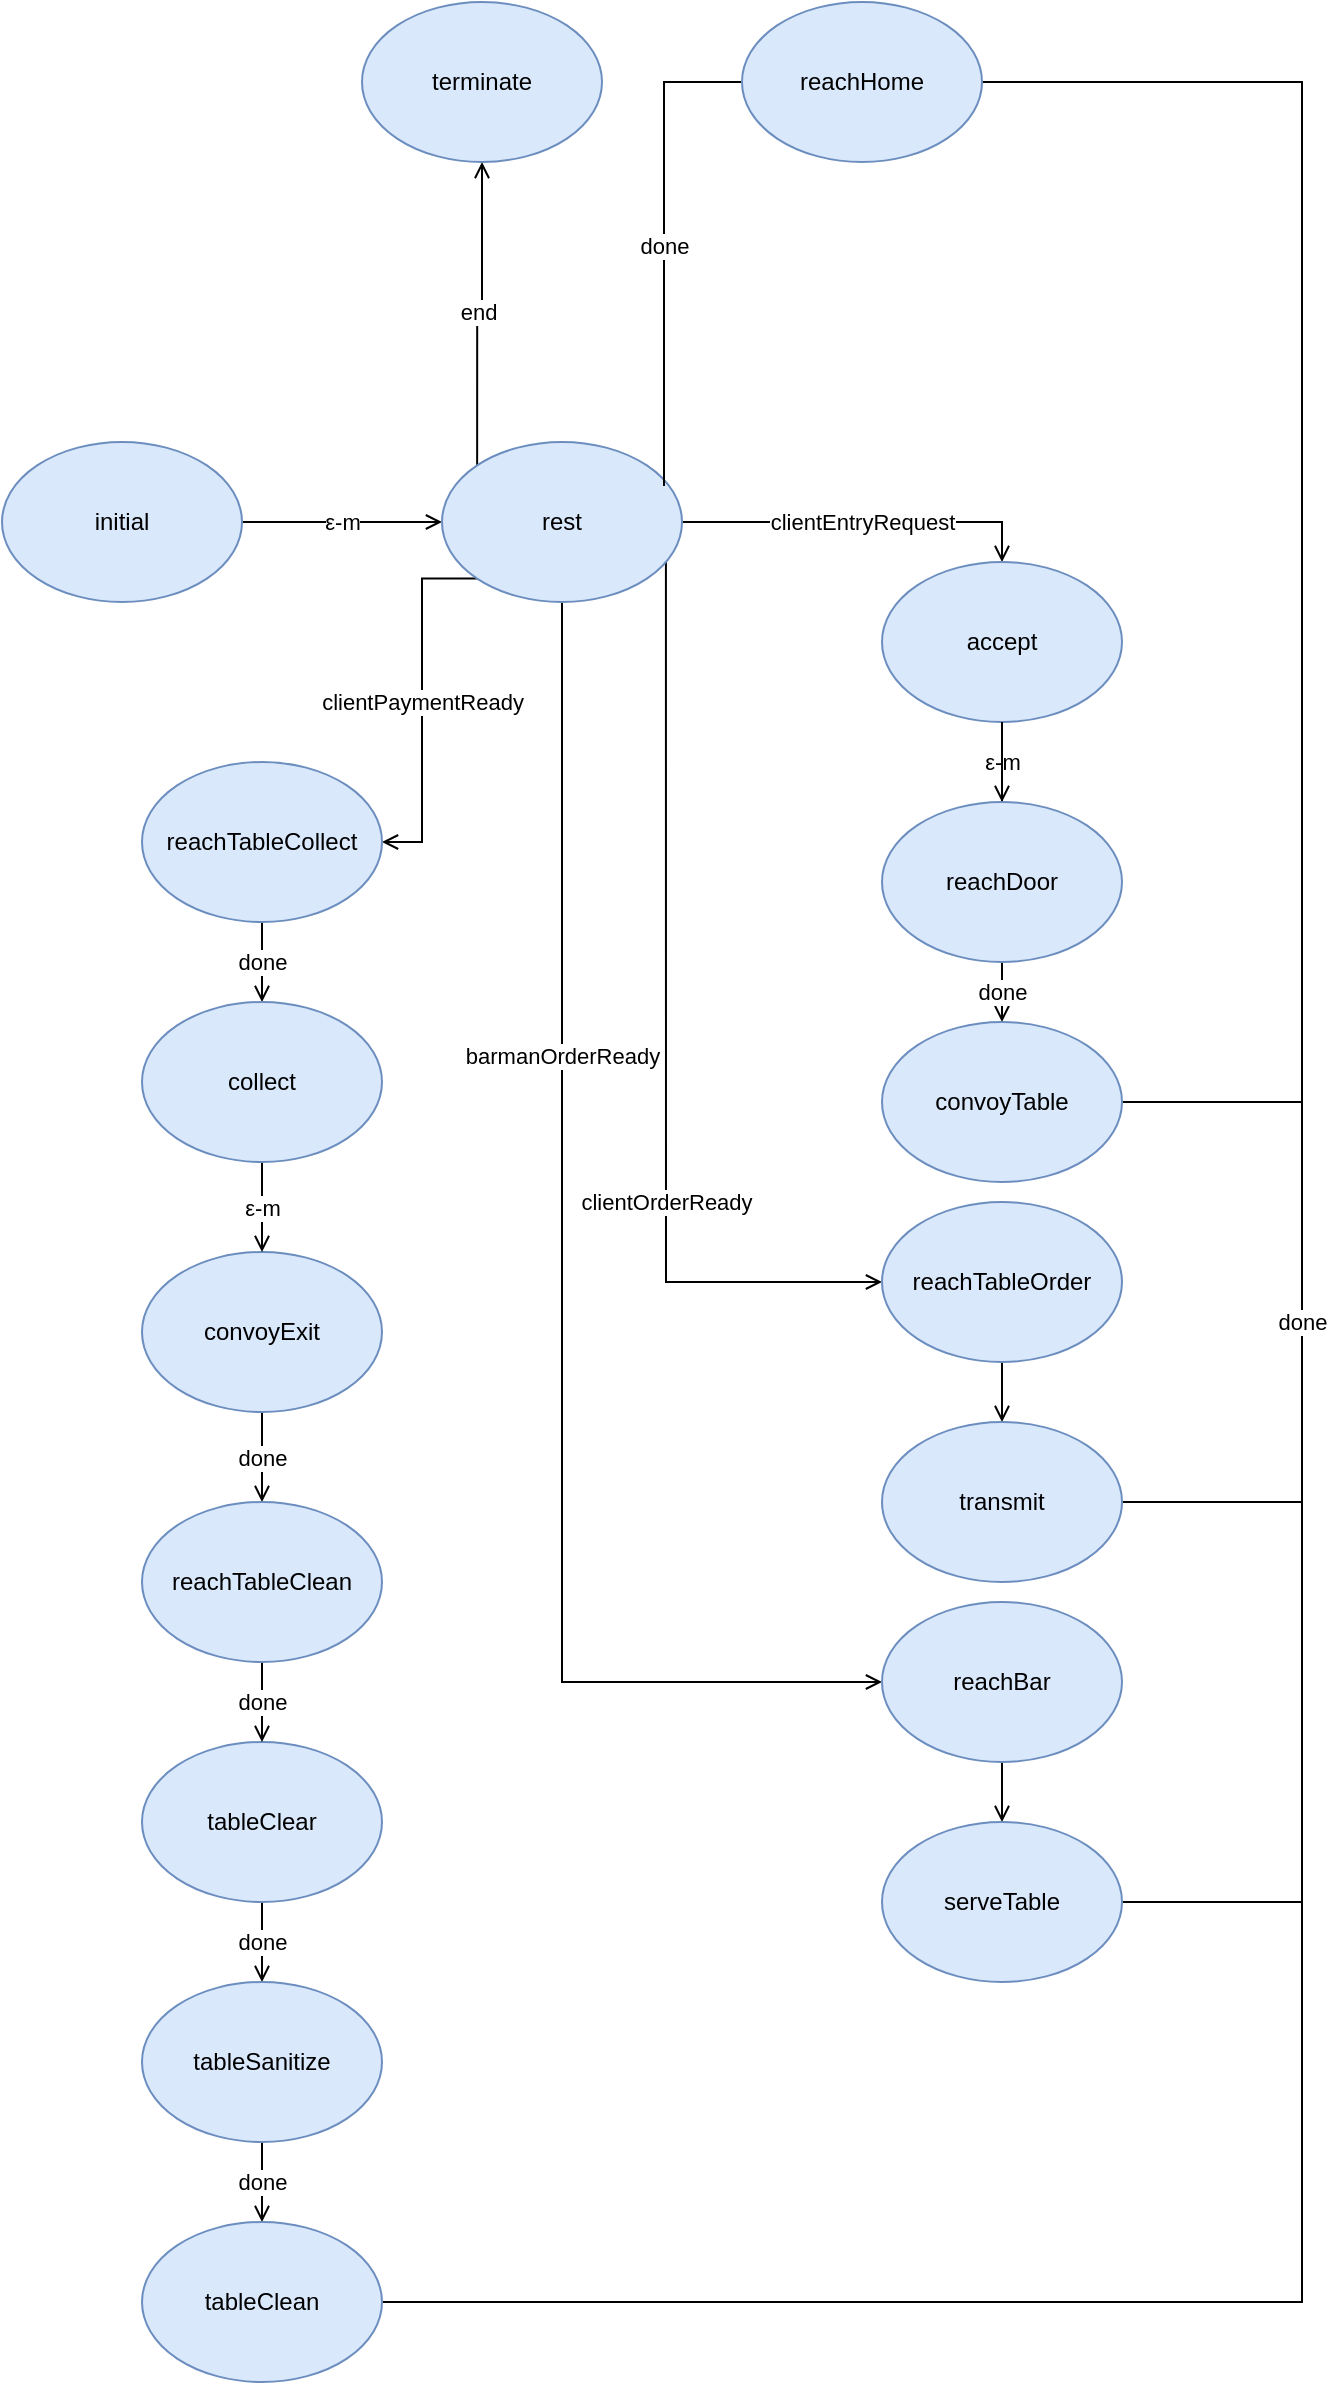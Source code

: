 <mxfile version="13.3.5" type="device"><diagram id="gM-VlKFfFZ7ZVPhQPS_i" name="Page-1"><mxGraphModel dx="1102" dy="1780" grid="1" gridSize="10" guides="1" tooltips="1" connect="1" arrows="1" fold="1" page="1" pageScale="1" pageWidth="827" pageHeight="1169" math="0" shadow="0"><root><mxCell id="0"/><mxCell id="1" parent="0"/><mxCell id="-UoKrsIYmlV1KCyuEjU6-5" value="&lt;span class=&quot;st&quot;&gt;ε-m&lt;/span&gt;" style="edgeStyle=orthogonalEdgeStyle;rounded=0;orthogonalLoop=1;jettySize=auto;html=1;entryX=0;entryY=0.5;entryDx=0;entryDy=0;endArrow=open;endFill=0;" parent="1" source="-UoKrsIYmlV1KCyuEjU6-1" target="-UoKrsIYmlV1KCyuEjU6-2" edge="1"><mxGeometry relative="1" as="geometry"/></mxCell><mxCell id="-UoKrsIYmlV1KCyuEjU6-1" value="initial" style="ellipse;whiteSpace=wrap;html=1;fillColor=#dae8fc;strokeColor=#6c8ebf;" parent="1" vertex="1"><mxGeometry x="100" y="140" width="120" height="80" as="geometry"/></mxCell><mxCell id="-UoKrsIYmlV1KCyuEjU6-6" value="clientEntryRequest" style="edgeStyle=orthogonalEdgeStyle;rounded=0;orthogonalLoop=1;jettySize=auto;html=1;entryX=0.5;entryY=0;entryDx=0;entryDy=0;endArrow=open;endFill=0;" parent="1" source="-UoKrsIYmlV1KCyuEjU6-2" target="-UoKrsIYmlV1KCyuEjU6-3" edge="1"><mxGeometry relative="1" as="geometry"/></mxCell><mxCell id="-UoKrsIYmlV1KCyuEjU6-16" value="clientOrderReady" style="edgeStyle=orthogonalEdgeStyle;rounded=0;orthogonalLoop=1;jettySize=auto;html=1;entryX=0;entryY=0.5;entryDx=0;entryDy=0;endArrow=open;endFill=0;exitX=0.933;exitY=0.738;exitDx=0;exitDy=0;exitPerimeter=0;" parent="1" source="-UoKrsIYmlV1KCyuEjU6-2" target="-UoKrsIYmlV1KCyuEjU6-9" edge="1"><mxGeometry x="0.369" relative="1" as="geometry"><mxPoint x="380" y="280" as="sourcePoint"/><Array as="points"><mxPoint x="432" y="560"/></Array><mxPoint as="offset"/></mxGeometry></mxCell><mxCell id="-UoKrsIYmlV1KCyuEjU6-20" value="barmanOrderReady" style="edgeStyle=orthogonalEdgeStyle;rounded=0;orthogonalLoop=1;jettySize=auto;html=1;exitX=0.5;exitY=1;exitDx=0;exitDy=0;entryX=0;entryY=0.5;entryDx=0;entryDy=0;endArrow=open;endFill=0;" parent="1" source="-UoKrsIYmlV1KCyuEjU6-2" target="-UoKrsIYmlV1KCyuEjU6-10" edge="1"><mxGeometry x="-0.352" relative="1" as="geometry"><Array as="points"><mxPoint x="380" y="760"/></Array><mxPoint as="offset"/></mxGeometry></mxCell><mxCell id="-UoKrsIYmlV1KCyuEjU6-31" value="clientPaymentReady" style="edgeStyle=orthogonalEdgeStyle;rounded=0;orthogonalLoop=1;jettySize=auto;html=1;exitX=0;exitY=1;exitDx=0;exitDy=0;entryX=1;entryY=0.5;entryDx=0;entryDy=0;endArrow=open;endFill=0;" parent="1" source="-UoKrsIYmlV1KCyuEjU6-2" target="-UoKrsIYmlV1KCyuEjU6-24" edge="1"><mxGeometry relative="1" as="geometry"><Array as="points"><mxPoint x="310" y="208"/><mxPoint x="310" y="340"/></Array></mxGeometry></mxCell><mxCell id="-UoKrsIYmlV1KCyuEjU6-42" value="end" style="edgeStyle=orthogonalEdgeStyle;rounded=0;orthogonalLoop=1;jettySize=auto;html=1;exitX=0;exitY=0;exitDx=0;exitDy=0;endArrow=open;endFill=0;" parent="1" source="-UoKrsIYmlV1KCyuEjU6-2" target="-UoKrsIYmlV1KCyuEjU6-41" edge="1"><mxGeometry relative="1" as="geometry"><mxPoint x="338" y="70" as="targetPoint"/></mxGeometry></mxCell><mxCell id="-UoKrsIYmlV1KCyuEjU6-2" value="rest" style="ellipse;whiteSpace=wrap;html=1;fillColor=#dae8fc;strokeColor=#6c8ebf;" parent="1" vertex="1"><mxGeometry x="320" y="140" width="120" height="80" as="geometry"/></mxCell><mxCell id="-UoKrsIYmlV1KCyuEjU6-11" value="&lt;span class=&quot;st&quot;&gt;ε&lt;/span&gt;-m" style="edgeStyle=orthogonalEdgeStyle;rounded=0;orthogonalLoop=1;jettySize=auto;html=1;entryX=0.5;entryY=0;entryDx=0;entryDy=0;endArrow=open;endFill=0;" parent="1" source="-UoKrsIYmlV1KCyuEjU6-3" target="-UoKrsIYmlV1KCyuEjU6-8" edge="1"><mxGeometry relative="1" as="geometry"/></mxCell><mxCell id="-UoKrsIYmlV1KCyuEjU6-3" value="accept" style="ellipse;whiteSpace=wrap;html=1;fillColor=#dae8fc;strokeColor=#6c8ebf;" parent="1" vertex="1"><mxGeometry x="540" y="200" width="120" height="80" as="geometry"/></mxCell><mxCell id="-UoKrsIYmlV1KCyuEjU6-35" value="" style="edgeStyle=orthogonalEdgeStyle;rounded=0;orthogonalLoop=1;jettySize=auto;html=1;endArrow=none;endFill=0;" parent="1" source="-UoKrsIYmlV1KCyuEjU6-8" target="-UoKrsIYmlV1KCyuEjU6-3" edge="1"><mxGeometry relative="1" as="geometry"/></mxCell><mxCell id="T_O_YESrcWXC8e9zqJLe-2" value="done" style="edgeStyle=orthogonalEdgeStyle;rounded=0;orthogonalLoop=1;jettySize=auto;html=1;entryX=0.5;entryY=0;entryDx=0;entryDy=0;endArrow=open;endFill=0;" parent="1" source="-UoKrsIYmlV1KCyuEjU6-8" target="T_O_YESrcWXC8e9zqJLe-1" edge="1"><mxGeometry relative="1" as="geometry"/></mxCell><mxCell id="-UoKrsIYmlV1KCyuEjU6-8" value="reachDoor" style="ellipse;whiteSpace=wrap;html=1;fillColor=#dae8fc;strokeColor=#6c8ebf;" parent="1" vertex="1"><mxGeometry x="540" y="320" width="120" height="80" as="geometry"/></mxCell><mxCell id="T_O_YESrcWXC8e9zqJLe-9" style="edgeStyle=orthogonalEdgeStyle;rounded=0;orthogonalLoop=1;jettySize=auto;html=1;entryX=0.5;entryY=0;entryDx=0;entryDy=0;endArrow=open;endFill=0;" parent="1" source="-UoKrsIYmlV1KCyuEjU6-9" target="T_O_YESrcWXC8e9zqJLe-8" edge="1"><mxGeometry relative="1" as="geometry"/></mxCell><mxCell id="-UoKrsIYmlV1KCyuEjU6-9" value="reachTableOrder" style="ellipse;whiteSpace=wrap;html=1;fillColor=#dae8fc;strokeColor=#6c8ebf;" parent="1" vertex="1"><mxGeometry x="540" y="520" width="120" height="80" as="geometry"/></mxCell><mxCell id="T_O_YESrcWXC8e9zqJLe-12" style="edgeStyle=orthogonalEdgeStyle;rounded=0;orthogonalLoop=1;jettySize=auto;html=1;entryX=0.5;entryY=0;entryDx=0;entryDy=0;endArrow=open;endFill=0;" parent="1" source="-UoKrsIYmlV1KCyuEjU6-10" target="T_O_YESrcWXC8e9zqJLe-11" edge="1"><mxGeometry relative="1" as="geometry"/></mxCell><mxCell id="-UoKrsIYmlV1KCyuEjU6-10" value="reachBar" style="ellipse;whiteSpace=wrap;html=1;fillColor=#dae8fc;strokeColor=#6c8ebf;" parent="1" vertex="1"><mxGeometry x="540" y="720" width="120" height="80" as="geometry"/></mxCell><mxCell id="T_O_YESrcWXC8e9zqJLe-16" value="done" style="edgeStyle=orthogonalEdgeStyle;rounded=0;orthogonalLoop=1;jettySize=auto;html=1;entryX=0.5;entryY=0;entryDx=0;entryDy=0;endArrow=open;endFill=0;" parent="1" source="-UoKrsIYmlV1KCyuEjU6-24" target="T_O_YESrcWXC8e9zqJLe-14" edge="1"><mxGeometry relative="1" as="geometry"/></mxCell><mxCell id="-UoKrsIYmlV1KCyuEjU6-24" value="reachTableCollect" style="ellipse;whiteSpace=wrap;html=1;fillColor=#dae8fc;strokeColor=#6c8ebf;" parent="1" vertex="1"><mxGeometry x="170" y="300" width="120" height="80" as="geometry"/></mxCell><mxCell id="T_O_YESrcWXC8e9zqJLe-20" value="done" style="edgeStyle=orthogonalEdgeStyle;rounded=0;orthogonalLoop=1;jettySize=auto;html=1;entryX=0.5;entryY=0;entryDx=0;entryDy=0;endArrow=open;endFill=0;" parent="1" source="-UoKrsIYmlV1KCyuEjU6-27" target="T_O_YESrcWXC8e9zqJLe-19" edge="1"><mxGeometry relative="1" as="geometry"/></mxCell><mxCell id="-UoKrsIYmlV1KCyuEjU6-27" value="convoyExit" style="ellipse;whiteSpace=wrap;html=1;fillColor=#dae8fc;strokeColor=#6c8ebf;" parent="1" vertex="1"><mxGeometry x="170" y="545" width="120" height="80" as="geometry"/></mxCell><mxCell id="-UoKrsIYmlV1KCyuEjU6-38" value="done" style="edgeStyle=orthogonalEdgeStyle;rounded=0;orthogonalLoop=1;jettySize=auto;html=1;entryX=0.5;entryY=0;entryDx=0;entryDy=0;endArrow=open;endFill=0;" parent="1" source="-UoKrsIYmlV1KCyuEjU6-28" target="-UoKrsIYmlV1KCyuEjU6-36" edge="1"><mxGeometry relative="1" as="geometry"/></mxCell><mxCell id="-UoKrsIYmlV1KCyuEjU6-28" value="&lt;div&gt;tableClear&lt;/div&gt;" style="ellipse;whiteSpace=wrap;html=1;fillColor=#dae8fc;strokeColor=#6c8ebf;" parent="1" vertex="1"><mxGeometry x="170" y="790" width="120" height="80" as="geometry"/></mxCell><mxCell id="-UoKrsIYmlV1KCyuEjU6-39" value="done" style="edgeStyle=orthogonalEdgeStyle;rounded=0;orthogonalLoop=1;jettySize=auto;html=1;entryX=0.5;entryY=0;entryDx=0;entryDy=0;endArrow=open;endFill=0;" parent="1" source="-UoKrsIYmlV1KCyuEjU6-36" target="-UoKrsIYmlV1KCyuEjU6-37" edge="1"><mxGeometry relative="1" as="geometry"/></mxCell><mxCell id="-UoKrsIYmlV1KCyuEjU6-36" value="tableSanitize" style="ellipse;whiteSpace=wrap;html=1;fillColor=#dae8fc;strokeColor=#6c8ebf;" parent="1" vertex="1"><mxGeometry x="170" y="910" width="120" height="80" as="geometry"/></mxCell><mxCell id="-UoKrsIYmlV1KCyuEjU6-40" value="done" style="edgeStyle=orthogonalEdgeStyle;rounded=0;orthogonalLoop=1;jettySize=auto;html=1;exitX=1;exitY=0.5;exitDx=0;exitDy=0;endArrow=none;endFill=0;entryX=1;entryY=0.5;entryDx=0;entryDy=0;" parent="1" source="-UoKrsIYmlV1KCyuEjU6-37" target="T_O_YESrcWXC8e9zqJLe-23" edge="1"><mxGeometry x="0.098" relative="1" as="geometry"><mxPoint x="380" y="130" as="targetPoint"/><Array as="points"><mxPoint x="750" y="1070"/><mxPoint x="750" y="-40"/></Array><mxPoint as="offset"/></mxGeometry></mxCell><mxCell id="-UoKrsIYmlV1KCyuEjU6-37" value="tableClean" style="ellipse;whiteSpace=wrap;html=1;fillColor=#dae8fc;strokeColor=#6c8ebf;" parent="1" vertex="1"><mxGeometry x="170" y="1030" width="120" height="80" as="geometry"/></mxCell><mxCell id="-UoKrsIYmlV1KCyuEjU6-41" value="terminate" style="ellipse;whiteSpace=wrap;html=1;fillColor=#dae8fc;strokeColor=#6c8ebf;" parent="1" vertex="1"><mxGeometry x="280" y="-80" width="120" height="80" as="geometry"/></mxCell><mxCell id="T_O_YESrcWXC8e9zqJLe-7" style="edgeStyle=orthogonalEdgeStyle;rounded=0;orthogonalLoop=1;jettySize=auto;html=1;endArrow=none;endFill=0;" parent="1" source="T_O_YESrcWXC8e9zqJLe-1" edge="1"><mxGeometry relative="1" as="geometry"><mxPoint x="750" y="470" as="targetPoint"/></mxGeometry></mxCell><mxCell id="T_O_YESrcWXC8e9zqJLe-1" value="convoyTable" style="ellipse;whiteSpace=wrap;html=1;fillColor=#dae8fc;strokeColor=#6c8ebf;" parent="1" vertex="1"><mxGeometry x="540" y="430" width="120" height="80" as="geometry"/></mxCell><mxCell id="T_O_YESrcWXC8e9zqJLe-10" style="edgeStyle=orthogonalEdgeStyle;rounded=0;orthogonalLoop=1;jettySize=auto;html=1;exitX=1;exitY=0.5;exitDx=0;exitDy=0;endArrow=none;endFill=0;" parent="1" source="T_O_YESrcWXC8e9zqJLe-8" edge="1"><mxGeometry relative="1" as="geometry"><mxPoint x="750" y="670" as="targetPoint"/></mxGeometry></mxCell><mxCell id="T_O_YESrcWXC8e9zqJLe-8" value="transmit" style="ellipse;whiteSpace=wrap;html=1;fillColor=#dae8fc;strokeColor=#6c8ebf;" parent="1" vertex="1"><mxGeometry x="540" y="630" width="120" height="80" as="geometry"/></mxCell><mxCell id="T_O_YESrcWXC8e9zqJLe-13" style="edgeStyle=orthogonalEdgeStyle;rounded=0;orthogonalLoop=1;jettySize=auto;html=1;endArrow=none;endFill=0;" parent="1" source="T_O_YESrcWXC8e9zqJLe-11" edge="1"><mxGeometry relative="1" as="geometry"><mxPoint x="750" y="870" as="targetPoint"/></mxGeometry></mxCell><mxCell id="T_O_YESrcWXC8e9zqJLe-11" value="serveTable" style="ellipse;whiteSpace=wrap;html=1;fillColor=#dae8fc;strokeColor=#6c8ebf;" parent="1" vertex="1"><mxGeometry x="540" y="830" width="120" height="80" as="geometry"/></mxCell><mxCell id="T_O_YESrcWXC8e9zqJLe-17" value="&lt;span class=&quot;st&quot;&gt;ε-m&lt;/span&gt;" style="edgeStyle=orthogonalEdgeStyle;rounded=0;orthogonalLoop=1;jettySize=auto;html=1;entryX=0.5;entryY=0;entryDx=0;entryDy=0;endArrow=open;endFill=0;" parent="1" source="T_O_YESrcWXC8e9zqJLe-14" target="-UoKrsIYmlV1KCyuEjU6-27" edge="1"><mxGeometry relative="1" as="geometry"/></mxCell><mxCell id="T_O_YESrcWXC8e9zqJLe-14" value="collect" style="ellipse;whiteSpace=wrap;html=1;fillColor=#dae8fc;strokeColor=#6c8ebf;" parent="1" vertex="1"><mxGeometry x="170" y="420" width="120" height="80" as="geometry"/></mxCell><mxCell id="T_O_YESrcWXC8e9zqJLe-21" value="done" style="edgeStyle=orthogonalEdgeStyle;rounded=0;orthogonalLoop=1;jettySize=auto;html=1;entryX=0.5;entryY=0;entryDx=0;entryDy=0;endArrow=open;endFill=0;" parent="1" source="T_O_YESrcWXC8e9zqJLe-19" target="-UoKrsIYmlV1KCyuEjU6-28" edge="1"><mxGeometry relative="1" as="geometry"/></mxCell><mxCell id="T_O_YESrcWXC8e9zqJLe-19" value="reachTableClean" style="ellipse;whiteSpace=wrap;html=1;fillColor=#dae8fc;strokeColor=#6c8ebf;" parent="1" vertex="1"><mxGeometry x="170" y="670" width="120" height="80" as="geometry"/></mxCell><mxCell id="T_O_YESrcWXC8e9zqJLe-25" value="done" style="edgeStyle=orthogonalEdgeStyle;rounded=0;orthogonalLoop=1;jettySize=auto;html=1;entryX=0.933;entryY=0.275;entryDx=0;entryDy=0;endArrow=none;endFill=0;entryPerimeter=0;" parent="1" source="T_O_YESrcWXC8e9zqJLe-23" target="-UoKrsIYmlV1KCyuEjU6-2" edge="1"><mxGeometry relative="1" as="geometry"><Array as="points"><mxPoint x="431" y="-40"/></Array></mxGeometry></mxCell><mxCell id="T_O_YESrcWXC8e9zqJLe-23" value="reachHome" style="ellipse;whiteSpace=wrap;html=1;fillColor=#dae8fc;strokeColor=#6c8ebf;" parent="1" vertex="1"><mxGeometry x="470" y="-80" width="120" height="80" as="geometry"/></mxCell></root></mxGraphModel></diagram></mxfile>